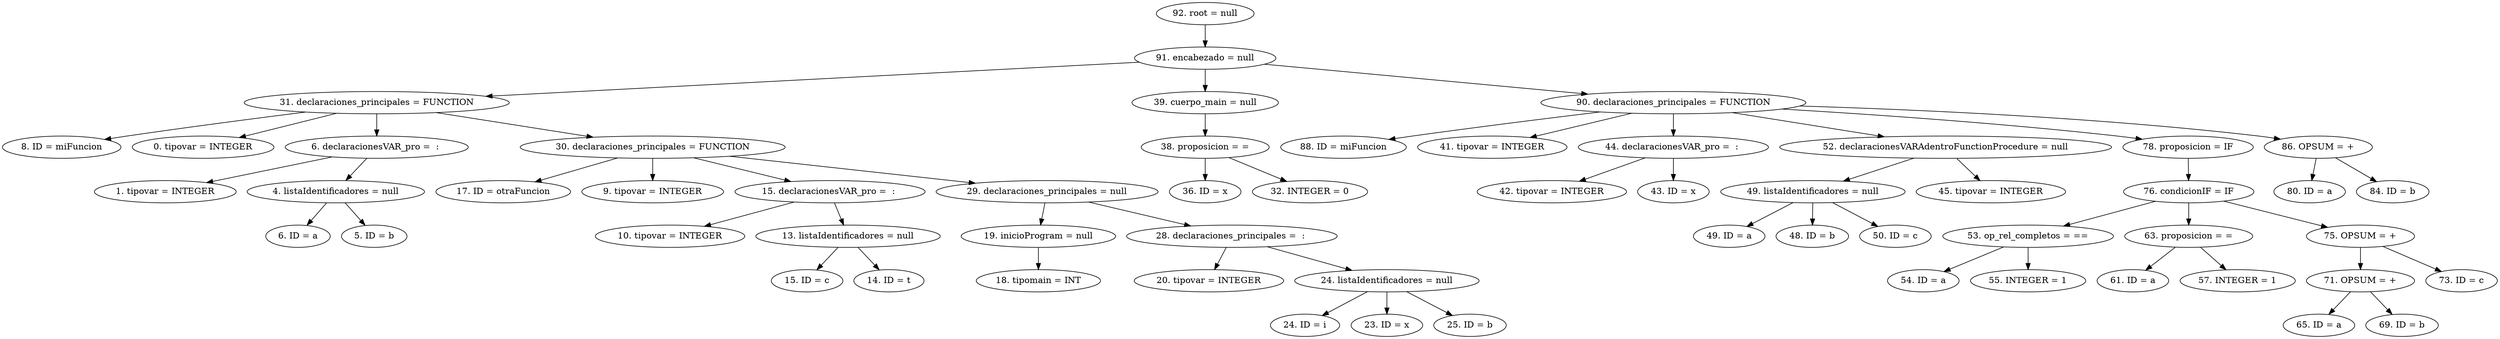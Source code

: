 digraph G {
"92. root = null"->"91. encabezado = null"
"91. encabezado = null"->"31. declaraciones_principales = FUNCTION"
"31. declaraciones_principales = FUNCTION"->"8. ID = miFuncion"
"31. declaraciones_principales = FUNCTION"->"0. tipovar = INTEGER"
"31. declaraciones_principales = FUNCTION"->"6. declaracionesVAR_pro =  : "
"6. declaracionesVAR_pro =  : "->"1. tipovar = INTEGER"
"6. declaracionesVAR_pro =  : "->"4. listaIdentificadores = null"
"4. listaIdentificadores = null"->"6. ID = a"
"4. listaIdentificadores = null"->"5. ID = b"
"31. declaraciones_principales = FUNCTION"->"30. declaraciones_principales = FUNCTION"
"30. declaraciones_principales = FUNCTION"->"17. ID = otraFuncion"
"30. declaraciones_principales = FUNCTION"->"9. tipovar = INTEGER"
"30. declaraciones_principales = FUNCTION"->"15. declaracionesVAR_pro =  : "
"15. declaracionesVAR_pro =  : "->"10. tipovar = INTEGER"
"15. declaracionesVAR_pro =  : "->"13. listaIdentificadores = null"
"13. listaIdentificadores = null"->"15. ID = c"
"13. listaIdentificadores = null"->"14. ID = t"
"30. declaraciones_principales = FUNCTION"->"29. declaraciones_principales = null"
"29. declaraciones_principales = null"->"19. inicioProgram = null"
"19. inicioProgram = null"->"18. tipomain = INT"
"29. declaraciones_principales = null"->"28. declaraciones_principales =  : "
"28. declaraciones_principales =  : "->"20. tipovar = INTEGER"
"28. declaraciones_principales =  : "->"24. listaIdentificadores = null"
"24. listaIdentificadores = null"->"24. ID = i"
"24. listaIdentificadores = null"->"23. ID = x"
"24. listaIdentificadores = null"->"25. ID = b"
"91. encabezado = null"->"39. cuerpo_main = null"
"39. cuerpo_main = null"->"38. proposicion = ="
"38. proposicion = ="->"36. ID = x"
"38. proposicion = ="->"32. INTEGER = 0"
"91. encabezado = null"->"90. declaraciones_principales = FUNCTION"
"90. declaraciones_principales = FUNCTION"->"88. ID = miFuncion"
"90. declaraciones_principales = FUNCTION"->"41. tipovar = INTEGER"
"90. declaraciones_principales = FUNCTION"->"44. declaracionesVAR_pro =  : "
"44. declaracionesVAR_pro =  : "->"42. tipovar = INTEGER"
"44. declaracionesVAR_pro =  : "->"43. ID = x"
"90. declaraciones_principales = FUNCTION"->"52. declaracionesVARAdentroFunctionProcedure = null"
"52. declaracionesVARAdentroFunctionProcedure = null"->"49. listaIdentificadores = null"
"49. listaIdentificadores = null"->"49. ID = a"
"49. listaIdentificadores = null"->"48. ID = b"
"49. listaIdentificadores = null"->"50. ID = c"
"52. declaracionesVARAdentroFunctionProcedure = null"->"45. tipovar = INTEGER"
"90. declaraciones_principales = FUNCTION"->"78. proposicion = IF"
"78. proposicion = IF"->"76. condicionIF = IF"
"76. condicionIF = IF"->"53. op_rel_completos = =="
"53. op_rel_completos = =="->"54. ID = a"
"53. op_rel_completos = =="->"55. INTEGER = 1"
"76. condicionIF = IF"->"63. proposicion = ="
"63. proposicion = ="->"61. ID = a"
"63. proposicion = ="->"57. INTEGER = 1"
"76. condicionIF = IF"->"75. OPSUM = +"
"75. OPSUM = +"->"71. OPSUM = +"
"71. OPSUM = +"->"65. ID = a"
"71. OPSUM = +"->"69. ID = b"
"75. OPSUM = +"->"73. ID = c"
"90. declaraciones_principales = FUNCTION"->"86. OPSUM = +"
"86. OPSUM = +"->"80. ID = a"
"86. OPSUM = +"->"84. ID = b"


}
